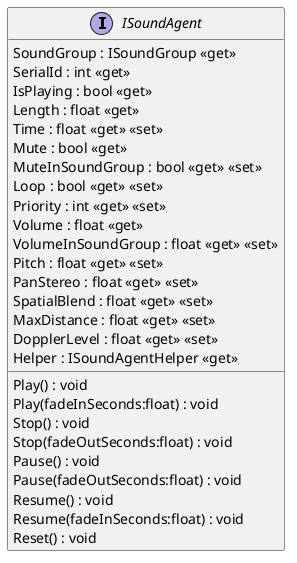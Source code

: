 @startuml
interface ISoundAgent {
    SoundGroup : ISoundGroup <<get>>
    SerialId : int <<get>>
    IsPlaying : bool <<get>>
    Length : float <<get>>
    Time : float <<get>> <<set>>
    Mute : bool <<get>>
    MuteInSoundGroup : bool <<get>> <<set>>
    Loop : bool <<get>> <<set>>
    Priority : int <<get>> <<set>>
    Volume : float <<get>>
    VolumeInSoundGroup : float <<get>> <<set>>
    Pitch : float <<get>> <<set>>
    PanStereo : float <<get>> <<set>>
    SpatialBlend : float <<get>> <<set>>
    MaxDistance : float <<get>> <<set>>
    DopplerLevel : float <<get>> <<set>>
    Helper : ISoundAgentHelper <<get>>
    Play() : void
    Play(fadeInSeconds:float) : void
    Stop() : void
    Stop(fadeOutSeconds:float) : void
    Pause() : void
    Pause(fadeOutSeconds:float) : void
    Resume() : void
    Resume(fadeInSeconds:float) : void
    Reset() : void
}
@enduml
